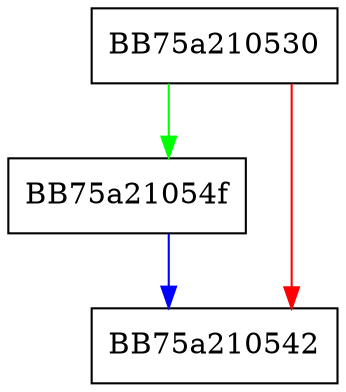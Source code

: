digraph FpScanEnter {
  node [shape="box"];
  graph [splines=ortho];
  BB75a210530 -> BB75a21054f [color="green"];
  BB75a210530 -> BB75a210542 [color="red"];
  BB75a21054f -> BB75a210542 [color="blue"];
}
